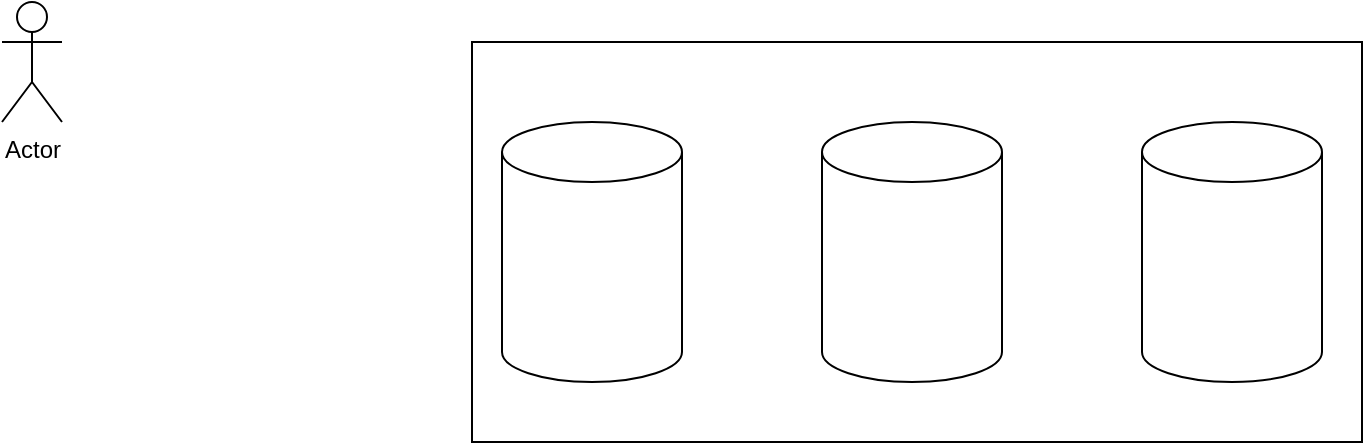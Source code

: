 <mxfile version="24.4.13" type="device">
  <diagram name="第 1 页" id="yD-TK6_j8fJQ1AHQeaC-">
    <mxGraphModel dx="1434" dy="844" grid="1" gridSize="10" guides="1" tooltips="1" connect="1" arrows="1" fold="1" page="1" pageScale="1" pageWidth="1654" pageHeight="2336" math="0" shadow="0">
      <root>
        <mxCell id="0" />
        <mxCell id="1" parent="0" />
        <mxCell id="YeSmw8m1-0uSemTJUkNG-19" value="" style="rounded=0;whiteSpace=wrap;html=1;" vertex="1" parent="1">
          <mxGeometry x="305" y="240" width="445" height="200" as="geometry" />
        </mxCell>
        <mxCell id="YeSmw8m1-0uSemTJUkNG-1" value="Actor" style="shape=umlActor;verticalLabelPosition=bottom;verticalAlign=top;html=1;outlineConnect=0;" vertex="1" parent="1">
          <mxGeometry x="70" y="220" width="30" height="60" as="geometry" />
        </mxCell>
        <mxCell id="YeSmw8m1-0uSemTJUkNG-16" value="" style="shape=cylinder3;whiteSpace=wrap;html=1;boundedLbl=1;backgroundOutline=1;size=15;" vertex="1" parent="1">
          <mxGeometry x="320" y="280" width="90" height="130" as="geometry" />
        </mxCell>
        <mxCell id="YeSmw8m1-0uSemTJUkNG-17" value="" style="shape=cylinder3;whiteSpace=wrap;html=1;boundedLbl=1;backgroundOutline=1;size=15;" vertex="1" parent="1">
          <mxGeometry x="480" y="280" width="90" height="130" as="geometry" />
        </mxCell>
        <mxCell id="YeSmw8m1-0uSemTJUkNG-18" value="" style="shape=cylinder3;whiteSpace=wrap;html=1;boundedLbl=1;backgroundOutline=1;size=15;" vertex="1" parent="1">
          <mxGeometry x="640" y="280" width="90" height="130" as="geometry" />
        </mxCell>
      </root>
    </mxGraphModel>
  </diagram>
</mxfile>
